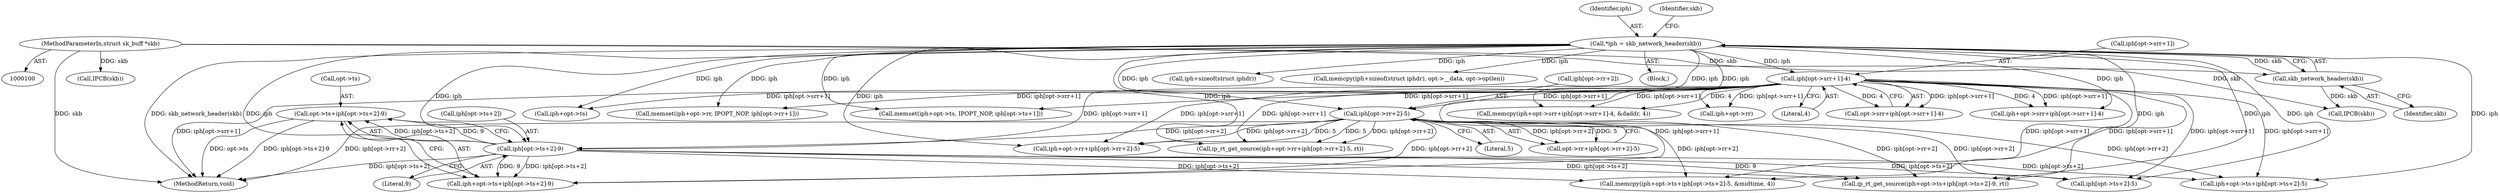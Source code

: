 digraph "0_linux_f6d8bd051c391c1c0458a30b2a7abcd939329259_15@pointer" {
"1000194" [label="(Call,opt->ts+iph[opt->ts+2]-9)"];
"1000198" [label="(Call,iph[opt->ts+2]-9)"];
"1000177" [label="(Call,iph[opt->rr+2]-5)"];
"1000108" [label="(Call,*iph = skb_network_header(skb))"];
"1000110" [label="(Call,skb_network_header(skb))"];
"1000101" [label="(MethodParameterIn,struct sk_buff *skb)"];
"1000150" [label="(Call,iph[opt->srr+1]-4)"];
"1000109" [label="(Identifier,iph)"];
"1000122" [label="(Call,iph+sizeof(struct iphdr))"];
"1000150" [label="(Call,iph[opt->srr+1]-4)"];
"1000151" [label="(Call,iph[opt->srr+1])"];
"1000143" [label="(Call,memcpy(iph+opt->srr+iph[opt->srr+1]-4, &daddr, 4))"];
"1000116" [label="(Identifier,skb)"];
"1000289" [label="(Call,iph+opt->ts)"];
"1000206" [label="(Literal,9)"];
"1000136" [label="(Call,IPCB(skb))"];
"1000191" [label="(Call,ip_rt_get_source(iph+opt->ts+iph[opt->ts+2]-9, rt))"];
"1000177" [label="(Call,iph[opt->rr+2]-5)"];
"1000235" [label="(Call,iph+opt->ts+iph[opt->ts+2]-5)"];
"1000121" [label="(Call,memcpy(iph+sizeof(struct iphdr), opt->__data, opt->optlen))"];
"1000194" [label="(Call,opt->ts+iph[opt->ts+2]-9)"];
"1000110" [label="(Call,skb_network_header(skb))"];
"1000144" [label="(Call,iph+opt->srr+iph[opt->srr+1]-4)"];
"1000241" [label="(Call,iph[opt->ts+2]-5)"];
"1000260" [label="(Call,iph+opt->rr)"];
"1000111" [label="(Identifier,skb)"];
"1000171" [label="(Call,iph+opt->rr+iph[opt->rr+2]-5)"];
"1000185" [label="(Literal,5)"];
"1000173" [label="(Call,opt->rr+iph[opt->rr+2]-5)"];
"1000198" [label="(Call,iph[opt->ts+2]-9)"];
"1000195" [label="(Call,opt->ts)"];
"1000192" [label="(Call,iph+opt->ts+iph[opt->ts+2]-9)"];
"1000101" [label="(MethodParameterIn,struct sk_buff *skb)"];
"1000170" [label="(Call,ip_rt_get_source(iph+opt->rr+iph[opt->rr+2]-5, rt))"];
"1000178" [label="(Call,iph[opt->rr+2])"];
"1000199" [label="(Call,iph[opt->ts+2])"];
"1000108" [label="(Call,*iph = skb_network_header(skb))"];
"1000234" [label="(Call,memcpy(iph+opt->ts+iph[opt->ts+2]-5, &midtime, 4))"];
"1000106" [label="(Block,)"];
"1000115" [label="(Call,IPCB(skb))"];
"1000158" [label="(Literal,4)"];
"1000259" [label="(Call,memset(iph+opt->rr, IPOPT_NOP, iph[opt->rr+1]))"];
"1000288" [label="(Call,memset(iph+opt->ts, IPOPT_NOP, iph[opt->ts+1]))"];
"1000146" [label="(Call,opt->srr+iph[opt->srr+1]-4)"];
"1000316" [label="(MethodReturn,void)"];
"1000194" -> "1000192"  [label="AST: "];
"1000194" -> "1000198"  [label="CFG: "];
"1000195" -> "1000194"  [label="AST: "];
"1000198" -> "1000194"  [label="AST: "];
"1000192" -> "1000194"  [label="CFG: "];
"1000194" -> "1000316"  [label="DDG: opt->ts"];
"1000194" -> "1000316"  [label="DDG: iph[opt->ts+2]-9"];
"1000198" -> "1000194"  [label="DDG: iph[opt->ts+2]"];
"1000198" -> "1000194"  [label="DDG: 9"];
"1000198" -> "1000206"  [label="CFG: "];
"1000199" -> "1000198"  [label="AST: "];
"1000206" -> "1000198"  [label="AST: "];
"1000198" -> "1000316"  [label="DDG: iph[opt->ts+2]"];
"1000198" -> "1000191"  [label="DDG: iph[opt->ts+2]"];
"1000198" -> "1000191"  [label="DDG: 9"];
"1000198" -> "1000192"  [label="DDG: iph[opt->ts+2]"];
"1000198" -> "1000192"  [label="DDG: 9"];
"1000177" -> "1000198"  [label="DDG: iph[opt->rr+2]"];
"1000150" -> "1000198"  [label="DDG: iph[opt->srr+1]"];
"1000108" -> "1000198"  [label="DDG: iph"];
"1000198" -> "1000234"  [label="DDG: iph[opt->ts+2]"];
"1000198" -> "1000235"  [label="DDG: iph[opt->ts+2]"];
"1000198" -> "1000241"  [label="DDG: iph[opt->ts+2]"];
"1000177" -> "1000173"  [label="AST: "];
"1000177" -> "1000185"  [label="CFG: "];
"1000178" -> "1000177"  [label="AST: "];
"1000185" -> "1000177"  [label="AST: "];
"1000173" -> "1000177"  [label="CFG: "];
"1000177" -> "1000316"  [label="DDG: iph[opt->rr+2]"];
"1000177" -> "1000170"  [label="DDG: iph[opt->rr+2]"];
"1000177" -> "1000170"  [label="DDG: 5"];
"1000177" -> "1000171"  [label="DDG: iph[opt->rr+2]"];
"1000177" -> "1000171"  [label="DDG: 5"];
"1000177" -> "1000173"  [label="DDG: iph[opt->rr+2]"];
"1000177" -> "1000173"  [label="DDG: 5"];
"1000108" -> "1000177"  [label="DDG: iph"];
"1000150" -> "1000177"  [label="DDG: iph[opt->srr+1]"];
"1000177" -> "1000191"  [label="DDG: iph[opt->rr+2]"];
"1000177" -> "1000192"  [label="DDG: iph[opt->rr+2]"];
"1000177" -> "1000234"  [label="DDG: iph[opt->rr+2]"];
"1000177" -> "1000235"  [label="DDG: iph[opt->rr+2]"];
"1000177" -> "1000241"  [label="DDG: iph[opt->rr+2]"];
"1000108" -> "1000106"  [label="AST: "];
"1000108" -> "1000110"  [label="CFG: "];
"1000109" -> "1000108"  [label="AST: "];
"1000110" -> "1000108"  [label="AST: "];
"1000116" -> "1000108"  [label="CFG: "];
"1000108" -> "1000316"  [label="DDG: skb_network_header(skb)"];
"1000110" -> "1000108"  [label="DDG: skb"];
"1000108" -> "1000121"  [label="DDG: iph"];
"1000108" -> "1000122"  [label="DDG: iph"];
"1000108" -> "1000143"  [label="DDG: iph"];
"1000108" -> "1000144"  [label="DDG: iph"];
"1000108" -> "1000150"  [label="DDG: iph"];
"1000108" -> "1000170"  [label="DDG: iph"];
"1000108" -> "1000171"  [label="DDG: iph"];
"1000108" -> "1000191"  [label="DDG: iph"];
"1000108" -> "1000192"  [label="DDG: iph"];
"1000108" -> "1000234"  [label="DDG: iph"];
"1000108" -> "1000235"  [label="DDG: iph"];
"1000108" -> "1000241"  [label="DDG: iph"];
"1000108" -> "1000259"  [label="DDG: iph"];
"1000108" -> "1000260"  [label="DDG: iph"];
"1000108" -> "1000288"  [label="DDG: iph"];
"1000108" -> "1000289"  [label="DDG: iph"];
"1000110" -> "1000111"  [label="CFG: "];
"1000111" -> "1000110"  [label="AST: "];
"1000101" -> "1000110"  [label="DDG: skb"];
"1000110" -> "1000115"  [label="DDG: skb"];
"1000101" -> "1000100"  [label="AST: "];
"1000101" -> "1000316"  [label="DDG: skb"];
"1000101" -> "1000115"  [label="DDG: skb"];
"1000101" -> "1000136"  [label="DDG: skb"];
"1000150" -> "1000146"  [label="AST: "];
"1000150" -> "1000158"  [label="CFG: "];
"1000151" -> "1000150"  [label="AST: "];
"1000158" -> "1000150"  [label="AST: "];
"1000146" -> "1000150"  [label="CFG: "];
"1000150" -> "1000316"  [label="DDG: iph[opt->srr+1]"];
"1000150" -> "1000143"  [label="DDG: iph[opt->srr+1]"];
"1000150" -> "1000143"  [label="DDG: 4"];
"1000150" -> "1000144"  [label="DDG: iph[opt->srr+1]"];
"1000150" -> "1000144"  [label="DDG: 4"];
"1000150" -> "1000146"  [label="DDG: iph[opt->srr+1]"];
"1000150" -> "1000146"  [label="DDG: 4"];
"1000150" -> "1000170"  [label="DDG: iph[opt->srr+1]"];
"1000150" -> "1000171"  [label="DDG: iph[opt->srr+1]"];
"1000150" -> "1000191"  [label="DDG: iph[opt->srr+1]"];
"1000150" -> "1000192"  [label="DDG: iph[opt->srr+1]"];
"1000150" -> "1000234"  [label="DDG: iph[opt->srr+1]"];
"1000150" -> "1000235"  [label="DDG: iph[opt->srr+1]"];
"1000150" -> "1000241"  [label="DDG: iph[opt->srr+1]"];
"1000150" -> "1000259"  [label="DDG: iph[opt->srr+1]"];
"1000150" -> "1000260"  [label="DDG: iph[opt->srr+1]"];
"1000150" -> "1000288"  [label="DDG: iph[opt->srr+1]"];
"1000150" -> "1000289"  [label="DDG: iph[opt->srr+1]"];
}
